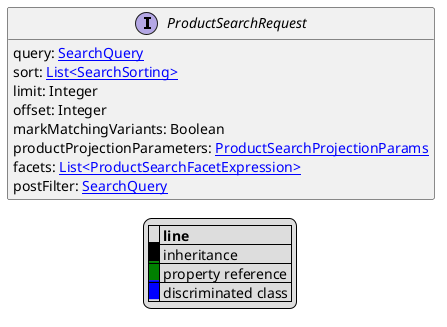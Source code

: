 @startuml

hide empty fields
hide empty methods
legend
|= |= line |
|<back:black>   </back>| inheritance |
|<back:green>   </back>| property reference |
|<back:blue>   </back>| discriminated class |
endlegend
interface ProductSearchRequest [[ProductSearchRequest.svg]]  {
    query: [[SearchQuery.svg SearchQuery]]
    sort: [[SearchSorting.svg List<SearchSorting>]]
    limit: Integer
    offset: Integer
    markMatchingVariants: Boolean
    productProjectionParameters: [[ProductSearchProjectionParams.svg ProductSearchProjectionParams]]
    facets: [[ProductSearchFacetExpression.svg List<ProductSearchFacetExpression>]]
    postFilter: [[SearchQuery.svg SearchQuery]]
}






@enduml
